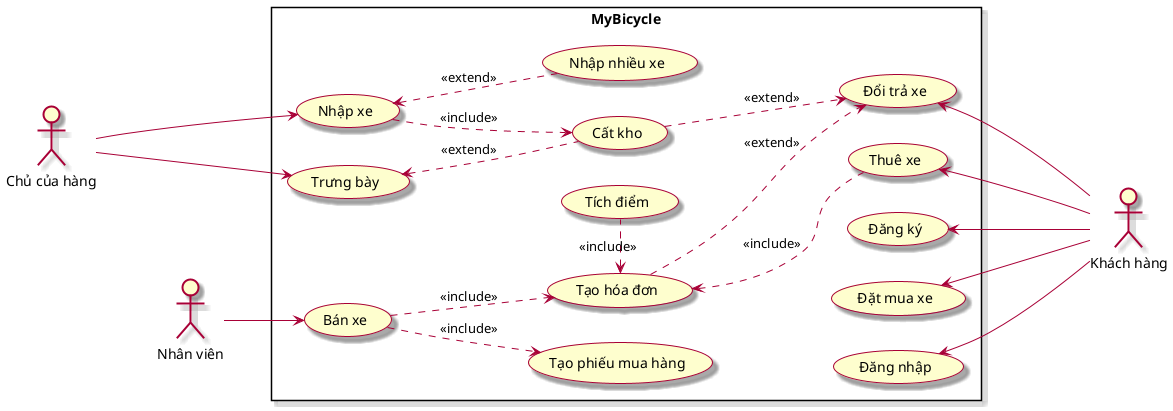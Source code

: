 @startuml MyBicycle
skin rose
left to right direction

actor "Chủ của hàng" as owner
actor "Khách hàng" as customer
actor "Nhân viên" as staff

rectangle MyBicycle {
    usecase "Trưng bày" as trungBay
    usecase "Nhập xe" as nhapXe
    usecase "Bán xe" as banXe
    usecase "Thuê xe" as thueXe
    usecase "Đặt mua xe" as muaXe
    usecase "Đổi trả xe" as doiTraXe
    ' usecase "Trả xe" as traXe
    ' usecase "Đổi xe" as doiXe
    usecase "Đăng nhập" as dangNhap
    usecase "Đăng ký" as dangKy
    usecase "Tạo phiếu mua hàng" as taoPhieuMuaHang
    usecase "Tạo hóa đơn" as taoHoaDon
    usecase "Cất kho" as catKho
    usecase "Nhập nhiều xe" as nhapNhieuXe
    usecase "Tích điểm" as tichDiem
    
}

owner ---> (nhapXe)
(nhapXe) ..> (catKho): <<include>>
(nhapXe) <.. (nhapNhieuXe): <<extend>>
owner ---> (trungBay)
(trungBay) <.. (catKho): <<extend>>

' (taoPhieuMuaHang) <.. (muaXe): <<include>>
(thueXe) <-- customer
(taoHoaDon) <.. (thueXe): <<include>>
(taoHoaDon) <. (tichDiem): <<include>>
(muaXe) <--- customer
(doiTraXe) <-- customer
(catKho) ..> (doiTraXe): <<extend>>
(taoHoaDon) ..> (doiTraXe): <<extend>>
(dangKy) <--- customer
(dangNhap) <--- customer

(taoPhieuMuaHang) -[hidden]-> (muaXe)
(taoPhieuMuaHang) -[hidden]-> (dangNhap)
(taoPhieuMuaHang) -[hidden]-> (dangKy)

staff --> (banXe)
(banXe) ..> (taoPhieuMuaHang): <<include>>
(banXe) ..> (taoHoaDon): <<include>>




@enduml